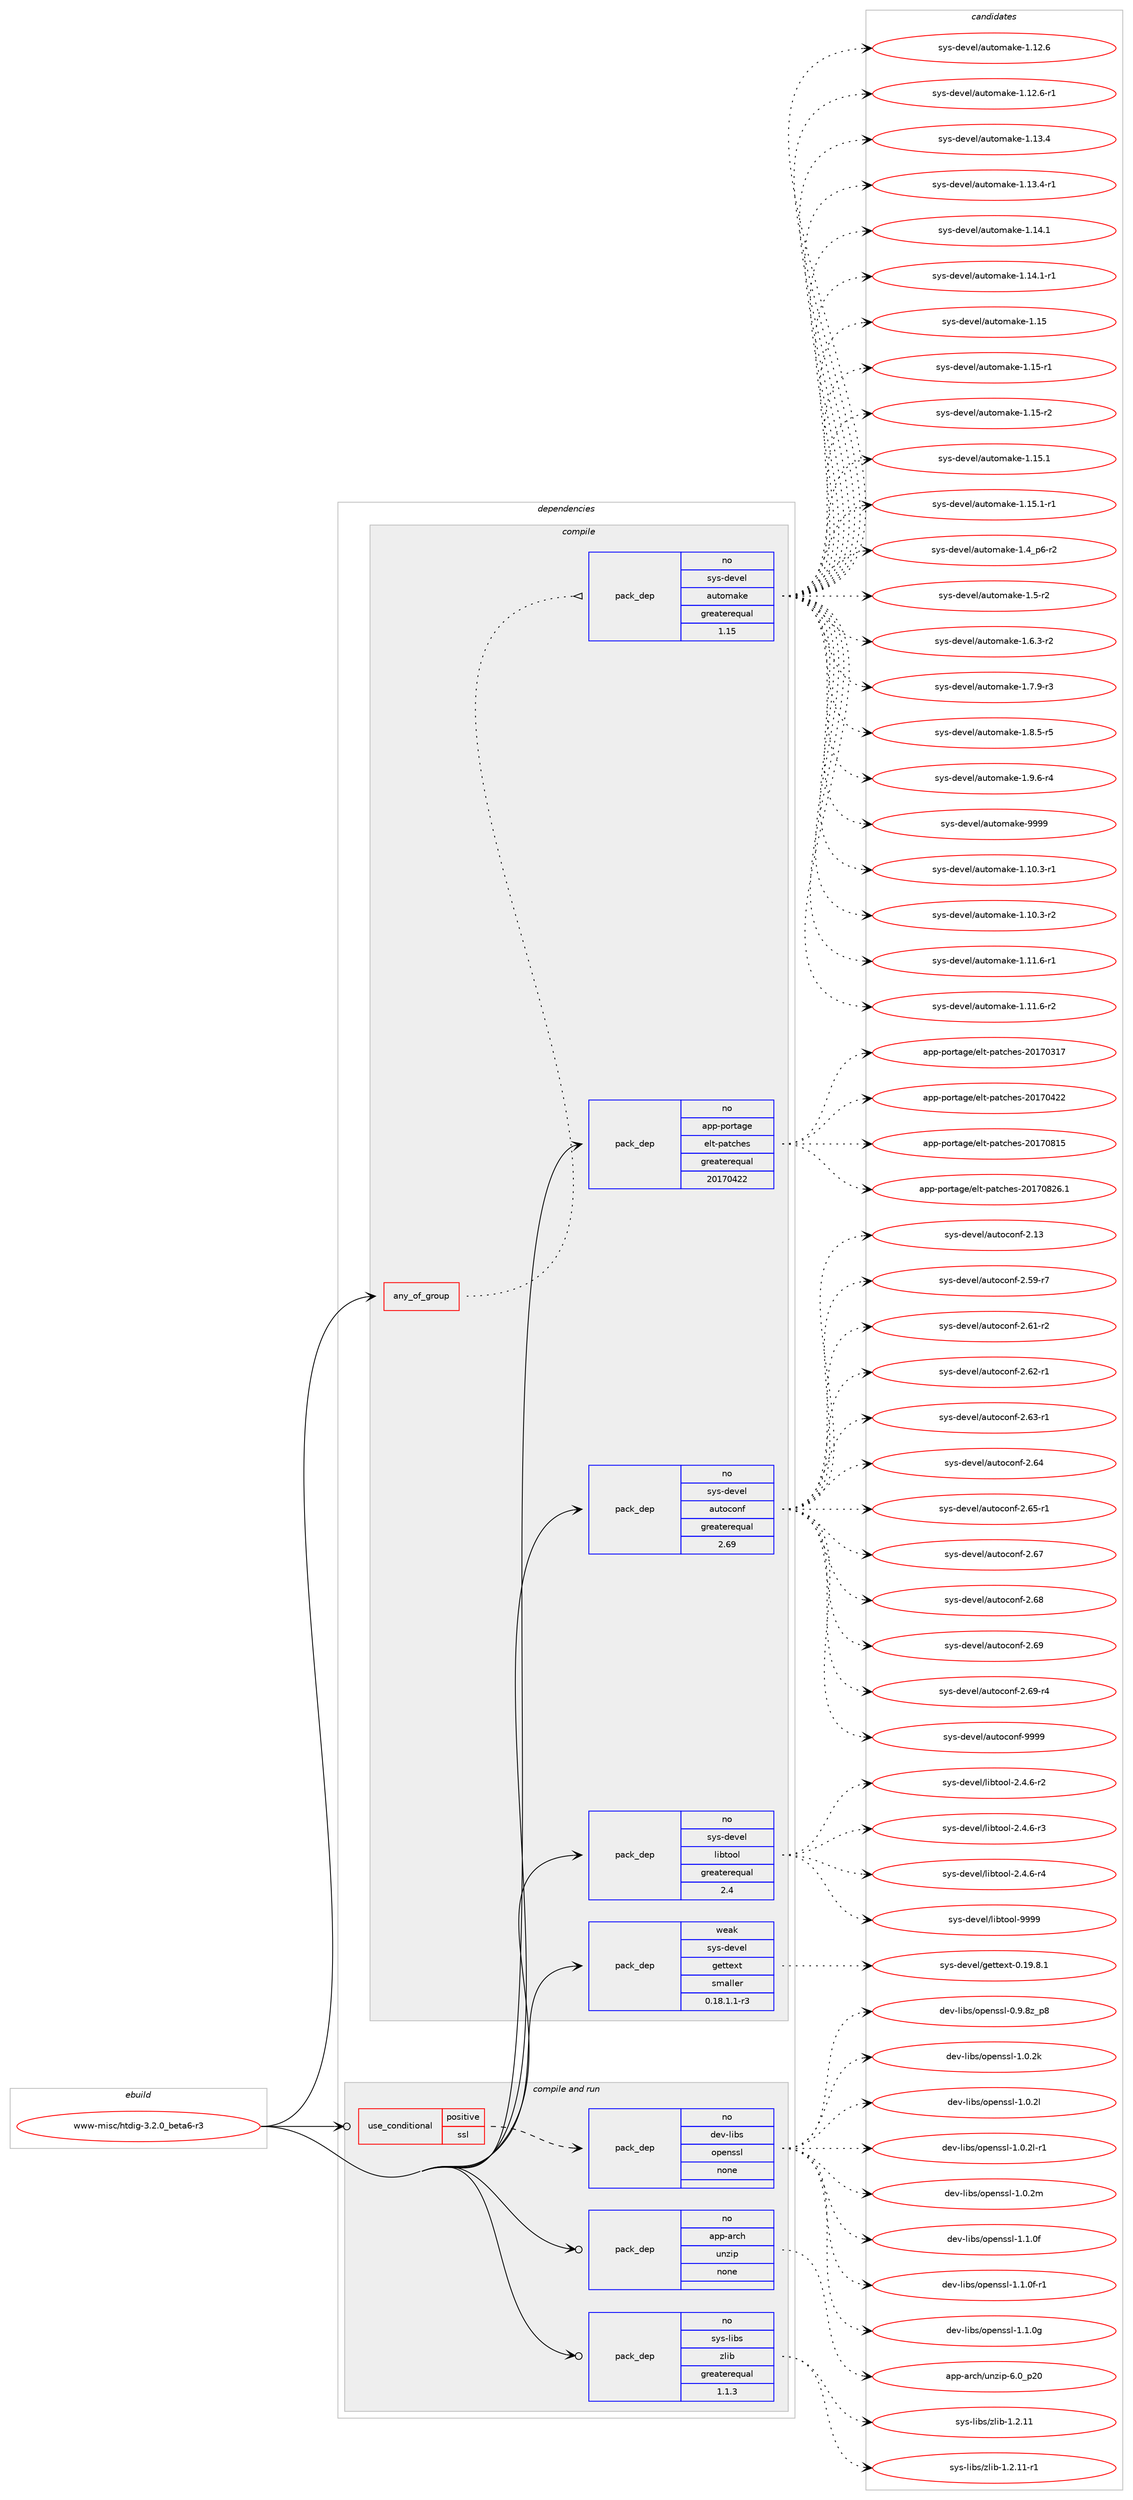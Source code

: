 digraph prolog {

# *************
# Graph options
# *************

newrank=true;
concentrate=true;
compound=true;
graph [rankdir=LR,fontname=Helvetica,fontsize=10,ranksep=1.5];#, ranksep=2.5, nodesep=0.2];
edge  [arrowhead=vee];
node  [fontname=Helvetica,fontsize=10];

# **********
# The ebuild
# **********

subgraph cluster_leftcol {
color=gray;
rank=same;
label=<<i>ebuild</i>>;
id [label="www-misc/htdig-3.2.0_beta6-r3", color=red, width=4, href="../www-misc/htdig-3.2.0_beta6-r3.svg"];
}

# ****************
# The dependencies
# ****************

subgraph cluster_midcol {
color=gray;
label=<<i>dependencies</i>>;
subgraph cluster_compile {
fillcolor="#eeeeee";
style=filled;
label=<<i>compile</i>>;
subgraph any8937 {
dependency505529 [label=<<TABLE BORDER="0" CELLBORDER="1" CELLSPACING="0" CELLPADDING="4"><TR><TD CELLPADDING="10">any_of_group</TD></TR></TABLE>>, shape=none, color=red];subgraph pack375964 {
dependency505530 [label=<<TABLE BORDER="0" CELLBORDER="1" CELLSPACING="0" CELLPADDING="4" WIDTH="220"><TR><TD ROWSPAN="6" CELLPADDING="30">pack_dep</TD></TR><TR><TD WIDTH="110">no</TD></TR><TR><TD>sys-devel</TD></TR><TR><TD>automake</TD></TR><TR><TD>greaterequal</TD></TR><TR><TD>1.15</TD></TR></TABLE>>, shape=none, color=blue];
}
dependency505529:e -> dependency505530:w [weight=20,style="dotted",arrowhead="oinv"];
}
id:e -> dependency505529:w [weight=20,style="solid",arrowhead="vee"];
subgraph pack375965 {
dependency505531 [label=<<TABLE BORDER="0" CELLBORDER="1" CELLSPACING="0" CELLPADDING="4" WIDTH="220"><TR><TD ROWSPAN="6" CELLPADDING="30">pack_dep</TD></TR><TR><TD WIDTH="110">no</TD></TR><TR><TD>app-portage</TD></TR><TR><TD>elt-patches</TD></TR><TR><TD>greaterequal</TD></TR><TR><TD>20170422</TD></TR></TABLE>>, shape=none, color=blue];
}
id:e -> dependency505531:w [weight=20,style="solid",arrowhead="vee"];
subgraph pack375966 {
dependency505532 [label=<<TABLE BORDER="0" CELLBORDER="1" CELLSPACING="0" CELLPADDING="4" WIDTH="220"><TR><TD ROWSPAN="6" CELLPADDING="30">pack_dep</TD></TR><TR><TD WIDTH="110">no</TD></TR><TR><TD>sys-devel</TD></TR><TR><TD>autoconf</TD></TR><TR><TD>greaterequal</TD></TR><TR><TD>2.69</TD></TR></TABLE>>, shape=none, color=blue];
}
id:e -> dependency505532:w [weight=20,style="solid",arrowhead="vee"];
subgraph pack375967 {
dependency505533 [label=<<TABLE BORDER="0" CELLBORDER="1" CELLSPACING="0" CELLPADDING="4" WIDTH="220"><TR><TD ROWSPAN="6" CELLPADDING="30">pack_dep</TD></TR><TR><TD WIDTH="110">no</TD></TR><TR><TD>sys-devel</TD></TR><TR><TD>libtool</TD></TR><TR><TD>greaterequal</TD></TR><TR><TD>2.4</TD></TR></TABLE>>, shape=none, color=blue];
}
id:e -> dependency505533:w [weight=20,style="solid",arrowhead="vee"];
subgraph pack375968 {
dependency505534 [label=<<TABLE BORDER="0" CELLBORDER="1" CELLSPACING="0" CELLPADDING="4" WIDTH="220"><TR><TD ROWSPAN="6" CELLPADDING="30">pack_dep</TD></TR><TR><TD WIDTH="110">weak</TD></TR><TR><TD>sys-devel</TD></TR><TR><TD>gettext</TD></TR><TR><TD>smaller</TD></TR><TR><TD>0.18.1.1-r3</TD></TR></TABLE>>, shape=none, color=blue];
}
id:e -> dependency505534:w [weight=20,style="solid",arrowhead="vee"];
}
subgraph cluster_compileandrun {
fillcolor="#eeeeee";
style=filled;
label=<<i>compile and run</i>>;
subgraph cond120293 {
dependency505535 [label=<<TABLE BORDER="0" CELLBORDER="1" CELLSPACING="0" CELLPADDING="4"><TR><TD ROWSPAN="3" CELLPADDING="10">use_conditional</TD></TR><TR><TD>positive</TD></TR><TR><TD>ssl</TD></TR></TABLE>>, shape=none, color=red];
subgraph pack375969 {
dependency505536 [label=<<TABLE BORDER="0" CELLBORDER="1" CELLSPACING="0" CELLPADDING="4" WIDTH="220"><TR><TD ROWSPAN="6" CELLPADDING="30">pack_dep</TD></TR><TR><TD WIDTH="110">no</TD></TR><TR><TD>dev-libs</TD></TR><TR><TD>openssl</TD></TR><TR><TD>none</TD></TR><TR><TD></TD></TR></TABLE>>, shape=none, color=blue];
}
dependency505535:e -> dependency505536:w [weight=20,style="dashed",arrowhead="vee"];
}
id:e -> dependency505535:w [weight=20,style="solid",arrowhead="odotvee"];
subgraph pack375970 {
dependency505537 [label=<<TABLE BORDER="0" CELLBORDER="1" CELLSPACING="0" CELLPADDING="4" WIDTH="220"><TR><TD ROWSPAN="6" CELLPADDING="30">pack_dep</TD></TR><TR><TD WIDTH="110">no</TD></TR><TR><TD>app-arch</TD></TR><TR><TD>unzip</TD></TR><TR><TD>none</TD></TR><TR><TD></TD></TR></TABLE>>, shape=none, color=blue];
}
id:e -> dependency505537:w [weight=20,style="solid",arrowhead="odotvee"];
subgraph pack375971 {
dependency505538 [label=<<TABLE BORDER="0" CELLBORDER="1" CELLSPACING="0" CELLPADDING="4" WIDTH="220"><TR><TD ROWSPAN="6" CELLPADDING="30">pack_dep</TD></TR><TR><TD WIDTH="110">no</TD></TR><TR><TD>sys-libs</TD></TR><TR><TD>zlib</TD></TR><TR><TD>greaterequal</TD></TR><TR><TD>1.1.3</TD></TR></TABLE>>, shape=none, color=blue];
}
id:e -> dependency505538:w [weight=20,style="solid",arrowhead="odotvee"];
}
subgraph cluster_run {
fillcolor="#eeeeee";
style=filled;
label=<<i>run</i>>;
}
}

# **************
# The candidates
# **************

subgraph cluster_choices {
rank=same;
color=gray;
label=<<i>candidates</i>>;

subgraph choice375964 {
color=black;
nodesep=1;
choice11512111545100101118101108479711711611110997107101454946494846514511449 [label="sys-devel/automake-1.10.3-r1", color=red, width=4,href="../sys-devel/automake-1.10.3-r1.svg"];
choice11512111545100101118101108479711711611110997107101454946494846514511450 [label="sys-devel/automake-1.10.3-r2", color=red, width=4,href="../sys-devel/automake-1.10.3-r2.svg"];
choice11512111545100101118101108479711711611110997107101454946494946544511449 [label="sys-devel/automake-1.11.6-r1", color=red, width=4,href="../sys-devel/automake-1.11.6-r1.svg"];
choice11512111545100101118101108479711711611110997107101454946494946544511450 [label="sys-devel/automake-1.11.6-r2", color=red, width=4,href="../sys-devel/automake-1.11.6-r2.svg"];
choice1151211154510010111810110847971171161111099710710145494649504654 [label="sys-devel/automake-1.12.6", color=red, width=4,href="../sys-devel/automake-1.12.6.svg"];
choice11512111545100101118101108479711711611110997107101454946495046544511449 [label="sys-devel/automake-1.12.6-r1", color=red, width=4,href="../sys-devel/automake-1.12.6-r1.svg"];
choice1151211154510010111810110847971171161111099710710145494649514652 [label="sys-devel/automake-1.13.4", color=red, width=4,href="../sys-devel/automake-1.13.4.svg"];
choice11512111545100101118101108479711711611110997107101454946495146524511449 [label="sys-devel/automake-1.13.4-r1", color=red, width=4,href="../sys-devel/automake-1.13.4-r1.svg"];
choice1151211154510010111810110847971171161111099710710145494649524649 [label="sys-devel/automake-1.14.1", color=red, width=4,href="../sys-devel/automake-1.14.1.svg"];
choice11512111545100101118101108479711711611110997107101454946495246494511449 [label="sys-devel/automake-1.14.1-r1", color=red, width=4,href="../sys-devel/automake-1.14.1-r1.svg"];
choice115121115451001011181011084797117116111109971071014549464953 [label="sys-devel/automake-1.15", color=red, width=4,href="../sys-devel/automake-1.15.svg"];
choice1151211154510010111810110847971171161111099710710145494649534511449 [label="sys-devel/automake-1.15-r1", color=red, width=4,href="../sys-devel/automake-1.15-r1.svg"];
choice1151211154510010111810110847971171161111099710710145494649534511450 [label="sys-devel/automake-1.15-r2", color=red, width=4,href="../sys-devel/automake-1.15-r2.svg"];
choice1151211154510010111810110847971171161111099710710145494649534649 [label="sys-devel/automake-1.15.1", color=red, width=4,href="../sys-devel/automake-1.15.1.svg"];
choice11512111545100101118101108479711711611110997107101454946495346494511449 [label="sys-devel/automake-1.15.1-r1", color=red, width=4,href="../sys-devel/automake-1.15.1-r1.svg"];
choice115121115451001011181011084797117116111109971071014549465295112544511450 [label="sys-devel/automake-1.4_p6-r2", color=red, width=4,href="../sys-devel/automake-1.4_p6-r2.svg"];
choice11512111545100101118101108479711711611110997107101454946534511450 [label="sys-devel/automake-1.5-r2", color=red, width=4,href="../sys-devel/automake-1.5-r2.svg"];
choice115121115451001011181011084797117116111109971071014549465446514511450 [label="sys-devel/automake-1.6.3-r2", color=red, width=4,href="../sys-devel/automake-1.6.3-r2.svg"];
choice115121115451001011181011084797117116111109971071014549465546574511451 [label="sys-devel/automake-1.7.9-r3", color=red, width=4,href="../sys-devel/automake-1.7.9-r3.svg"];
choice115121115451001011181011084797117116111109971071014549465646534511453 [label="sys-devel/automake-1.8.5-r5", color=red, width=4,href="../sys-devel/automake-1.8.5-r5.svg"];
choice115121115451001011181011084797117116111109971071014549465746544511452 [label="sys-devel/automake-1.9.6-r4", color=red, width=4,href="../sys-devel/automake-1.9.6-r4.svg"];
choice115121115451001011181011084797117116111109971071014557575757 [label="sys-devel/automake-9999", color=red, width=4,href="../sys-devel/automake-9999.svg"];
dependency505530:e -> choice11512111545100101118101108479711711611110997107101454946494846514511449:w [style=dotted,weight="100"];
dependency505530:e -> choice11512111545100101118101108479711711611110997107101454946494846514511450:w [style=dotted,weight="100"];
dependency505530:e -> choice11512111545100101118101108479711711611110997107101454946494946544511449:w [style=dotted,weight="100"];
dependency505530:e -> choice11512111545100101118101108479711711611110997107101454946494946544511450:w [style=dotted,weight="100"];
dependency505530:e -> choice1151211154510010111810110847971171161111099710710145494649504654:w [style=dotted,weight="100"];
dependency505530:e -> choice11512111545100101118101108479711711611110997107101454946495046544511449:w [style=dotted,weight="100"];
dependency505530:e -> choice1151211154510010111810110847971171161111099710710145494649514652:w [style=dotted,weight="100"];
dependency505530:e -> choice11512111545100101118101108479711711611110997107101454946495146524511449:w [style=dotted,weight="100"];
dependency505530:e -> choice1151211154510010111810110847971171161111099710710145494649524649:w [style=dotted,weight="100"];
dependency505530:e -> choice11512111545100101118101108479711711611110997107101454946495246494511449:w [style=dotted,weight="100"];
dependency505530:e -> choice115121115451001011181011084797117116111109971071014549464953:w [style=dotted,weight="100"];
dependency505530:e -> choice1151211154510010111810110847971171161111099710710145494649534511449:w [style=dotted,weight="100"];
dependency505530:e -> choice1151211154510010111810110847971171161111099710710145494649534511450:w [style=dotted,weight="100"];
dependency505530:e -> choice1151211154510010111810110847971171161111099710710145494649534649:w [style=dotted,weight="100"];
dependency505530:e -> choice11512111545100101118101108479711711611110997107101454946495346494511449:w [style=dotted,weight="100"];
dependency505530:e -> choice115121115451001011181011084797117116111109971071014549465295112544511450:w [style=dotted,weight="100"];
dependency505530:e -> choice11512111545100101118101108479711711611110997107101454946534511450:w [style=dotted,weight="100"];
dependency505530:e -> choice115121115451001011181011084797117116111109971071014549465446514511450:w [style=dotted,weight="100"];
dependency505530:e -> choice115121115451001011181011084797117116111109971071014549465546574511451:w [style=dotted,weight="100"];
dependency505530:e -> choice115121115451001011181011084797117116111109971071014549465646534511453:w [style=dotted,weight="100"];
dependency505530:e -> choice115121115451001011181011084797117116111109971071014549465746544511452:w [style=dotted,weight="100"];
dependency505530:e -> choice115121115451001011181011084797117116111109971071014557575757:w [style=dotted,weight="100"];
}
subgraph choice375965 {
color=black;
nodesep=1;
choice97112112451121111141169710310147101108116451129711699104101115455048495548514955 [label="app-portage/elt-patches-20170317", color=red, width=4,href="../app-portage/elt-patches-20170317.svg"];
choice97112112451121111141169710310147101108116451129711699104101115455048495548525050 [label="app-portage/elt-patches-20170422", color=red, width=4,href="../app-portage/elt-patches-20170422.svg"];
choice97112112451121111141169710310147101108116451129711699104101115455048495548564953 [label="app-portage/elt-patches-20170815", color=red, width=4,href="../app-portage/elt-patches-20170815.svg"];
choice971121124511211111411697103101471011081164511297116991041011154550484955485650544649 [label="app-portage/elt-patches-20170826.1", color=red, width=4,href="../app-portage/elt-patches-20170826.1.svg"];
dependency505531:e -> choice97112112451121111141169710310147101108116451129711699104101115455048495548514955:w [style=dotted,weight="100"];
dependency505531:e -> choice97112112451121111141169710310147101108116451129711699104101115455048495548525050:w [style=dotted,weight="100"];
dependency505531:e -> choice97112112451121111141169710310147101108116451129711699104101115455048495548564953:w [style=dotted,weight="100"];
dependency505531:e -> choice971121124511211111411697103101471011081164511297116991041011154550484955485650544649:w [style=dotted,weight="100"];
}
subgraph choice375966 {
color=black;
nodesep=1;
choice115121115451001011181011084797117116111991111101024550464951 [label="sys-devel/autoconf-2.13", color=red, width=4,href="../sys-devel/autoconf-2.13.svg"];
choice1151211154510010111810110847971171161119911111010245504653574511455 [label="sys-devel/autoconf-2.59-r7", color=red, width=4,href="../sys-devel/autoconf-2.59-r7.svg"];
choice1151211154510010111810110847971171161119911111010245504654494511450 [label="sys-devel/autoconf-2.61-r2", color=red, width=4,href="../sys-devel/autoconf-2.61-r2.svg"];
choice1151211154510010111810110847971171161119911111010245504654504511449 [label="sys-devel/autoconf-2.62-r1", color=red, width=4,href="../sys-devel/autoconf-2.62-r1.svg"];
choice1151211154510010111810110847971171161119911111010245504654514511449 [label="sys-devel/autoconf-2.63-r1", color=red, width=4,href="../sys-devel/autoconf-2.63-r1.svg"];
choice115121115451001011181011084797117116111991111101024550465452 [label="sys-devel/autoconf-2.64", color=red, width=4,href="../sys-devel/autoconf-2.64.svg"];
choice1151211154510010111810110847971171161119911111010245504654534511449 [label="sys-devel/autoconf-2.65-r1", color=red, width=4,href="../sys-devel/autoconf-2.65-r1.svg"];
choice115121115451001011181011084797117116111991111101024550465455 [label="sys-devel/autoconf-2.67", color=red, width=4,href="../sys-devel/autoconf-2.67.svg"];
choice115121115451001011181011084797117116111991111101024550465456 [label="sys-devel/autoconf-2.68", color=red, width=4,href="../sys-devel/autoconf-2.68.svg"];
choice115121115451001011181011084797117116111991111101024550465457 [label="sys-devel/autoconf-2.69", color=red, width=4,href="../sys-devel/autoconf-2.69.svg"];
choice1151211154510010111810110847971171161119911111010245504654574511452 [label="sys-devel/autoconf-2.69-r4", color=red, width=4,href="../sys-devel/autoconf-2.69-r4.svg"];
choice115121115451001011181011084797117116111991111101024557575757 [label="sys-devel/autoconf-9999", color=red, width=4,href="../sys-devel/autoconf-9999.svg"];
dependency505532:e -> choice115121115451001011181011084797117116111991111101024550464951:w [style=dotted,weight="100"];
dependency505532:e -> choice1151211154510010111810110847971171161119911111010245504653574511455:w [style=dotted,weight="100"];
dependency505532:e -> choice1151211154510010111810110847971171161119911111010245504654494511450:w [style=dotted,weight="100"];
dependency505532:e -> choice1151211154510010111810110847971171161119911111010245504654504511449:w [style=dotted,weight="100"];
dependency505532:e -> choice1151211154510010111810110847971171161119911111010245504654514511449:w [style=dotted,weight="100"];
dependency505532:e -> choice115121115451001011181011084797117116111991111101024550465452:w [style=dotted,weight="100"];
dependency505532:e -> choice1151211154510010111810110847971171161119911111010245504654534511449:w [style=dotted,weight="100"];
dependency505532:e -> choice115121115451001011181011084797117116111991111101024550465455:w [style=dotted,weight="100"];
dependency505532:e -> choice115121115451001011181011084797117116111991111101024550465456:w [style=dotted,weight="100"];
dependency505532:e -> choice115121115451001011181011084797117116111991111101024550465457:w [style=dotted,weight="100"];
dependency505532:e -> choice1151211154510010111810110847971171161119911111010245504654574511452:w [style=dotted,weight="100"];
dependency505532:e -> choice115121115451001011181011084797117116111991111101024557575757:w [style=dotted,weight="100"];
}
subgraph choice375967 {
color=black;
nodesep=1;
choice1151211154510010111810110847108105981161111111084550465246544511450 [label="sys-devel/libtool-2.4.6-r2", color=red, width=4,href="../sys-devel/libtool-2.4.6-r2.svg"];
choice1151211154510010111810110847108105981161111111084550465246544511451 [label="sys-devel/libtool-2.4.6-r3", color=red, width=4,href="../sys-devel/libtool-2.4.6-r3.svg"];
choice1151211154510010111810110847108105981161111111084550465246544511452 [label="sys-devel/libtool-2.4.6-r4", color=red, width=4,href="../sys-devel/libtool-2.4.6-r4.svg"];
choice1151211154510010111810110847108105981161111111084557575757 [label="sys-devel/libtool-9999", color=red, width=4,href="../sys-devel/libtool-9999.svg"];
dependency505533:e -> choice1151211154510010111810110847108105981161111111084550465246544511450:w [style=dotted,weight="100"];
dependency505533:e -> choice1151211154510010111810110847108105981161111111084550465246544511451:w [style=dotted,weight="100"];
dependency505533:e -> choice1151211154510010111810110847108105981161111111084550465246544511452:w [style=dotted,weight="100"];
dependency505533:e -> choice1151211154510010111810110847108105981161111111084557575757:w [style=dotted,weight="100"];
}
subgraph choice375968 {
color=black;
nodesep=1;
choice1151211154510010111810110847103101116116101120116454846495746564649 [label="sys-devel/gettext-0.19.8.1", color=red, width=4,href="../sys-devel/gettext-0.19.8.1.svg"];
dependency505534:e -> choice1151211154510010111810110847103101116116101120116454846495746564649:w [style=dotted,weight="100"];
}
subgraph choice375969 {
color=black;
nodesep=1;
choice1001011184510810598115471111121011101151151084548465746561229511256 [label="dev-libs/openssl-0.9.8z_p8", color=red, width=4,href="../dev-libs/openssl-0.9.8z_p8.svg"];
choice100101118451081059811547111112101110115115108454946484650107 [label="dev-libs/openssl-1.0.2k", color=red, width=4,href="../dev-libs/openssl-1.0.2k.svg"];
choice100101118451081059811547111112101110115115108454946484650108 [label="dev-libs/openssl-1.0.2l", color=red, width=4,href="../dev-libs/openssl-1.0.2l.svg"];
choice1001011184510810598115471111121011101151151084549464846501084511449 [label="dev-libs/openssl-1.0.2l-r1", color=red, width=4,href="../dev-libs/openssl-1.0.2l-r1.svg"];
choice100101118451081059811547111112101110115115108454946484650109 [label="dev-libs/openssl-1.0.2m", color=red, width=4,href="../dev-libs/openssl-1.0.2m.svg"];
choice100101118451081059811547111112101110115115108454946494648102 [label="dev-libs/openssl-1.1.0f", color=red, width=4,href="../dev-libs/openssl-1.1.0f.svg"];
choice1001011184510810598115471111121011101151151084549464946481024511449 [label="dev-libs/openssl-1.1.0f-r1", color=red, width=4,href="../dev-libs/openssl-1.1.0f-r1.svg"];
choice100101118451081059811547111112101110115115108454946494648103 [label="dev-libs/openssl-1.1.0g", color=red, width=4,href="../dev-libs/openssl-1.1.0g.svg"];
dependency505536:e -> choice1001011184510810598115471111121011101151151084548465746561229511256:w [style=dotted,weight="100"];
dependency505536:e -> choice100101118451081059811547111112101110115115108454946484650107:w [style=dotted,weight="100"];
dependency505536:e -> choice100101118451081059811547111112101110115115108454946484650108:w [style=dotted,weight="100"];
dependency505536:e -> choice1001011184510810598115471111121011101151151084549464846501084511449:w [style=dotted,weight="100"];
dependency505536:e -> choice100101118451081059811547111112101110115115108454946484650109:w [style=dotted,weight="100"];
dependency505536:e -> choice100101118451081059811547111112101110115115108454946494648102:w [style=dotted,weight="100"];
dependency505536:e -> choice1001011184510810598115471111121011101151151084549464946481024511449:w [style=dotted,weight="100"];
dependency505536:e -> choice100101118451081059811547111112101110115115108454946494648103:w [style=dotted,weight="100"];
}
subgraph choice375970 {
color=black;
nodesep=1;
choice971121124597114991044711711012210511245544648951125048 [label="app-arch/unzip-6.0_p20", color=red, width=4,href="../app-arch/unzip-6.0_p20.svg"];
dependency505537:e -> choice971121124597114991044711711012210511245544648951125048:w [style=dotted,weight="100"];
}
subgraph choice375971 {
color=black;
nodesep=1;
choice1151211154510810598115471221081059845494650464949 [label="sys-libs/zlib-1.2.11", color=red, width=4,href="../sys-libs/zlib-1.2.11.svg"];
choice11512111545108105981154712210810598454946504649494511449 [label="sys-libs/zlib-1.2.11-r1", color=red, width=4,href="../sys-libs/zlib-1.2.11-r1.svg"];
dependency505538:e -> choice1151211154510810598115471221081059845494650464949:w [style=dotted,weight="100"];
dependency505538:e -> choice11512111545108105981154712210810598454946504649494511449:w [style=dotted,weight="100"];
}
}

}
